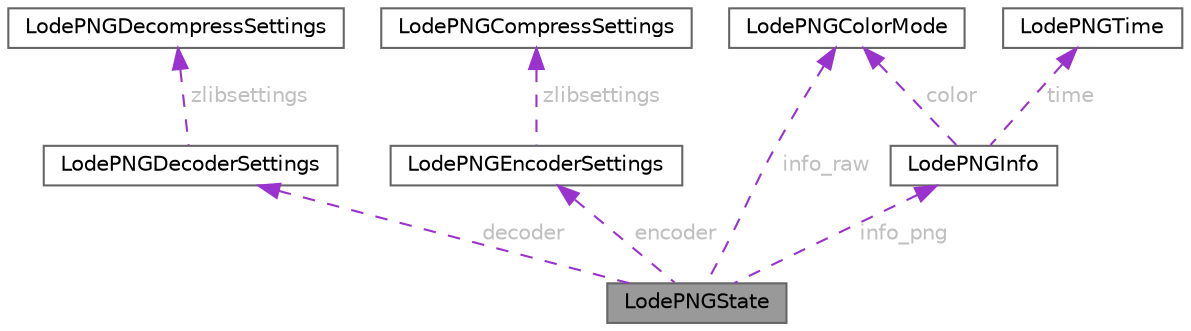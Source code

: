 digraph "LodePNGState"
{
 // LATEX_PDF_SIZE
  bgcolor="transparent";
  edge [fontname=Helvetica,fontsize=10,labelfontname=Helvetica,labelfontsize=10];
  node [fontname=Helvetica,fontsize=10,shape=box,height=0.2,width=0.4];
  Node1 [id="Node000001",label="LodePNGState",height=0.2,width=0.4,color="gray40", fillcolor="grey60", style="filled", fontcolor="black",tooltip=" "];
  Node2 -> Node1 [id="edge1_Node000001_Node000002",dir="back",color="darkorchid3",style="dashed",tooltip=" ",label=" decoder",fontcolor="grey" ];
  Node2 [id="Node000002",label="LodePNGDecoderSettings",height=0.2,width=0.4,color="gray40", fillcolor="white", style="filled",URL="$struct_lode_p_n_g_decoder_settings.html",tooltip=" "];
  Node3 -> Node2 [id="edge2_Node000002_Node000003",dir="back",color="darkorchid3",style="dashed",tooltip=" ",label=" zlibsettings",fontcolor="grey" ];
  Node3 [id="Node000003",label="LodePNGDecompressSettings",height=0.2,width=0.4,color="gray40", fillcolor="white", style="filled",URL="$struct_lode_p_n_g_decompress_settings.html",tooltip=" "];
  Node4 -> Node1 [id="edge3_Node000001_Node000004",dir="back",color="darkorchid3",style="dashed",tooltip=" ",label=" encoder",fontcolor="grey" ];
  Node4 [id="Node000004",label="LodePNGEncoderSettings",height=0.2,width=0.4,color="gray40", fillcolor="white", style="filled",URL="$struct_lode_p_n_g_encoder_settings.html",tooltip=" "];
  Node5 -> Node4 [id="edge4_Node000004_Node000005",dir="back",color="darkorchid3",style="dashed",tooltip=" ",label=" zlibsettings",fontcolor="grey" ];
  Node5 [id="Node000005",label="LodePNGCompressSettings",height=0.2,width=0.4,color="gray40", fillcolor="white", style="filled",URL="$struct_lode_p_n_g_compress_settings.html",tooltip=" "];
  Node6 -> Node1 [id="edge5_Node000001_Node000006",dir="back",color="darkorchid3",style="dashed",tooltip=" ",label=" info_raw",fontcolor="grey" ];
  Node6 [id="Node000006",label="LodePNGColorMode",height=0.2,width=0.4,color="gray40", fillcolor="white", style="filled",URL="$struct_lode_p_n_g_color_mode.html",tooltip=" "];
  Node7 -> Node1 [id="edge6_Node000001_Node000007",dir="back",color="darkorchid3",style="dashed",tooltip=" ",label=" info_png",fontcolor="grey" ];
  Node7 [id="Node000007",label="LodePNGInfo",height=0.2,width=0.4,color="gray40", fillcolor="white", style="filled",URL="$struct_lode_p_n_g_info.html",tooltip=" "];
  Node6 -> Node7 [id="edge7_Node000007_Node000006",dir="back",color="darkorchid3",style="dashed",tooltip=" ",label=" color",fontcolor="grey" ];
  Node8 -> Node7 [id="edge8_Node000007_Node000008",dir="back",color="darkorchid3",style="dashed",tooltip=" ",label=" time",fontcolor="grey" ];
  Node8 [id="Node000008",label="LodePNGTime",height=0.2,width=0.4,color="gray40", fillcolor="white", style="filled",URL="$struct_lode_p_n_g_time.html",tooltip=" "];
}
